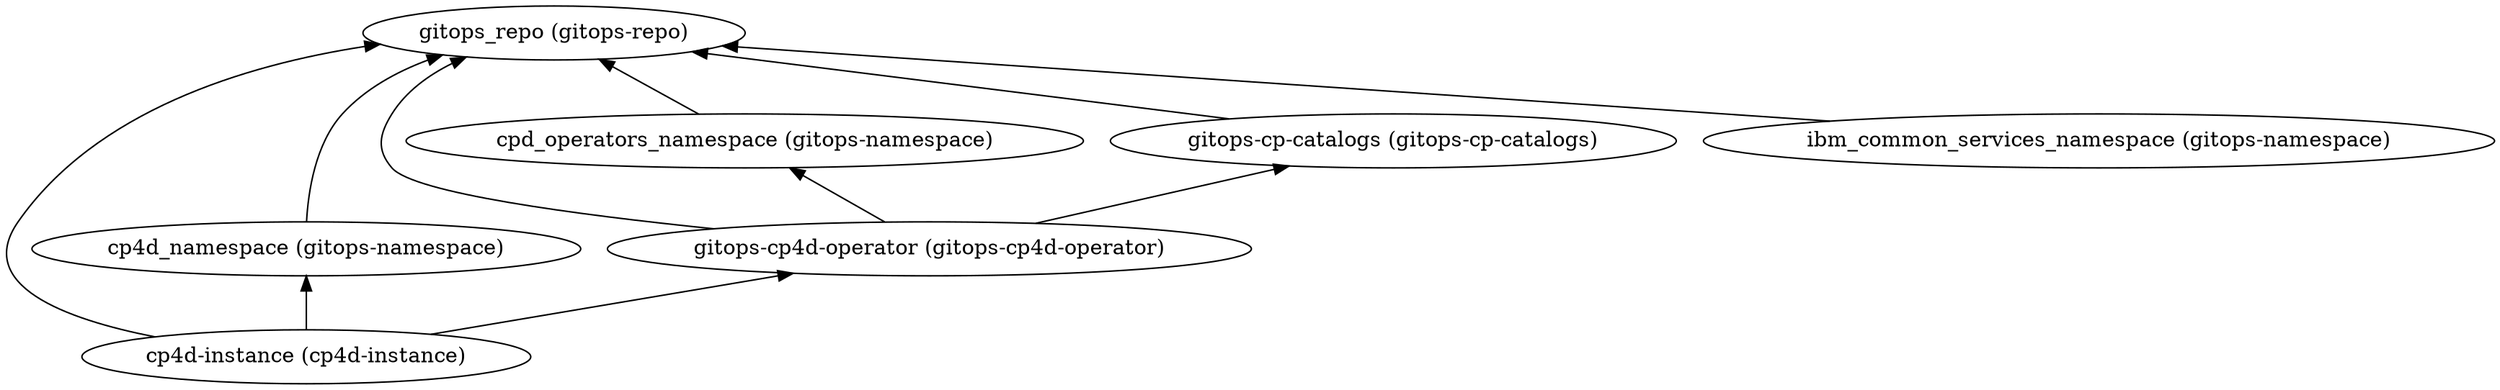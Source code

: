 digraph {
    rankdir="BT"
    "cp4d-instance (cp4d-instance)" -> "gitops_repo (gitops-repo)"
"cp4d-instance (cp4d-instance)" -> "cp4d_namespace (gitops-namespace)"
"cp4d-instance (cp4d-instance)" -> "gitops-cp4d-operator (gitops-cp4d-operator)"
"cp4d-instance (cp4d-instance)"
"gitops_repo (gitops-repo)"
"cp4d_namespace (gitops-namespace)" -> "gitops_repo (gitops-repo)"
"cp4d_namespace (gitops-namespace)"
"gitops-cp4d-operator (gitops-cp4d-operator)" -> "gitops_repo (gitops-repo)"
"gitops-cp4d-operator (gitops-cp4d-operator)" -> "cpd_operators_namespace (gitops-namespace)"
"gitops-cp4d-operator (gitops-cp4d-operator)" -> "gitops-cp-catalogs (gitops-cp-catalogs)"
"gitops-cp4d-operator (gitops-cp4d-operator)"
"cpd_operators_namespace (gitops-namespace)" -> "gitops_repo (gitops-repo)"
"cpd_operators_namespace (gitops-namespace)"
"gitops-cp-catalogs (gitops-cp-catalogs)" -> "gitops_repo (gitops-repo)"
"gitops-cp-catalogs (gitops-cp-catalogs)"
"ibm_common_services_namespace (gitops-namespace)" -> "gitops_repo (gitops-repo)"
"ibm_common_services_namespace (gitops-namespace)"
  }